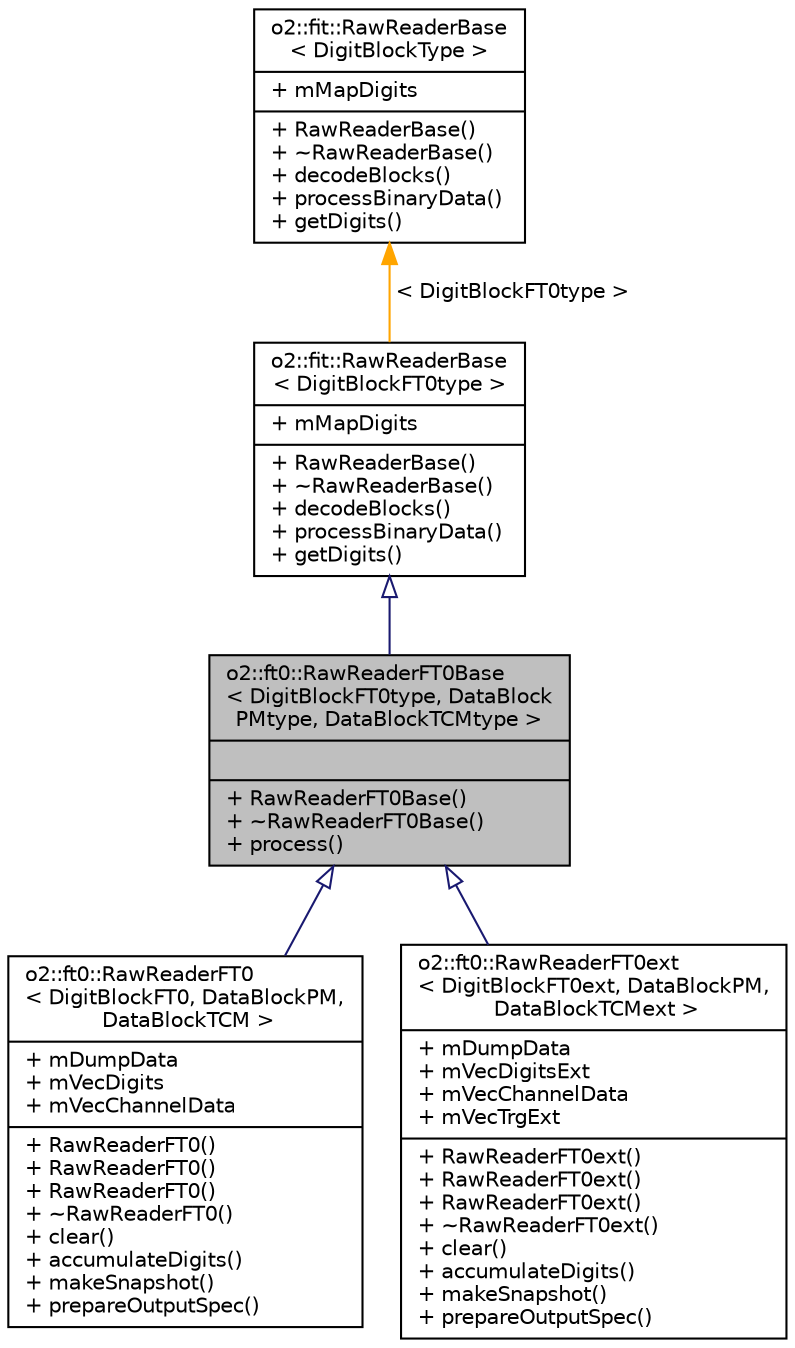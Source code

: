 digraph "o2::ft0::RawReaderFT0Base&lt; DigitBlockFT0type, DataBlockPMtype, DataBlockTCMtype &gt;"
{
 // INTERACTIVE_SVG=YES
  bgcolor="transparent";
  edge [fontname="Helvetica",fontsize="10",labelfontname="Helvetica",labelfontsize="10"];
  node [fontname="Helvetica",fontsize="10",shape=record];
  Node0 [label="{o2::ft0::RawReaderFT0Base\l\< DigitBlockFT0type, DataBlock\lPMtype, DataBlockTCMtype \>\n||+ RawReaderFT0Base()\l+ ~RawReaderFT0Base()\l+ process()\l}",height=0.2,width=0.4,color="black", fillcolor="grey75", style="filled", fontcolor="black"];
  Node1 -> Node0 [dir="back",color="midnightblue",fontsize="10",style="solid",arrowtail="onormal",fontname="Helvetica"];
  Node1 [label="{o2::fit::RawReaderBase\l\< DigitBlockFT0type \>\n|+ mMapDigits\l|+ RawReaderBase()\l+ ~RawReaderBase()\l+ decodeBlocks()\l+ processBinaryData()\l+ getDigits()\l}",height=0.2,width=0.4,color="black",URL="$df/de1/classo2_1_1fit_1_1RawReaderBase.html"];
  Node2 -> Node1 [dir="back",color="orange",fontsize="10",style="solid",label=" \< DigitBlockFT0type \>" ,fontname="Helvetica"];
  Node2 [label="{o2::fit::RawReaderBase\l\< DigitBlockType \>\n|+ mMapDigits\l|+ RawReaderBase()\l+ ~RawReaderBase()\l+ decodeBlocks()\l+ processBinaryData()\l+ getDigits()\l}",height=0.2,width=0.4,color="black",URL="$df/de1/classo2_1_1fit_1_1RawReaderBase.html"];
  Node0 -> Node3 [dir="back",color="midnightblue",fontsize="10",style="solid",arrowtail="onormal",fontname="Helvetica"];
  Node3 [label="{o2::ft0::RawReaderFT0\l\< DigitBlockFT0, DataBlockPM,\l DataBlockTCM \>\n|+ mDumpData\l+ mVecDigits\l+ mVecChannelData\l|+ RawReaderFT0()\l+ RawReaderFT0()\l+ RawReaderFT0()\l+ ~RawReaderFT0()\l+ clear()\l+ accumulateDigits()\l+ makeSnapshot()\l+ prepareOutputSpec()\l}",height=0.2,width=0.4,color="black",URL="$d7/d00/classo2_1_1ft0_1_1RawReaderFT0.html"];
  Node0 -> Node4 [dir="back",color="midnightblue",fontsize="10",style="solid",arrowtail="onormal",fontname="Helvetica"];
  Node4 [label="{o2::ft0::RawReaderFT0ext\l\< DigitBlockFT0ext, DataBlockPM,\l DataBlockTCMext \>\n|+ mDumpData\l+ mVecDigitsExt\l+ mVecChannelData\l+ mVecTrgExt\l|+ RawReaderFT0ext()\l+ RawReaderFT0ext()\l+ RawReaderFT0ext()\l+ ~RawReaderFT0ext()\l+ clear()\l+ accumulateDigits()\l+ makeSnapshot()\l+ prepareOutputSpec()\l}",height=0.2,width=0.4,color="black",URL="$d1/dc7/classo2_1_1ft0_1_1RawReaderFT0ext.html"];
}
